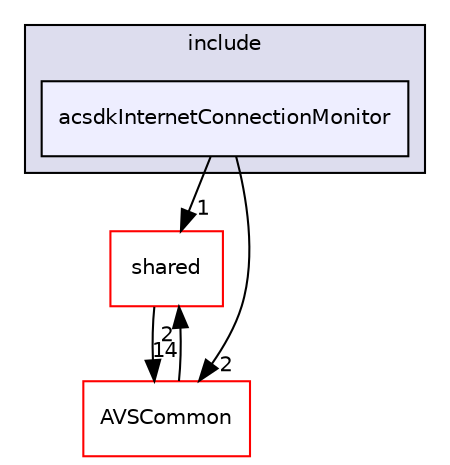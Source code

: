 digraph "/workplace/avs-device-sdk/applications/acsdkDefaultInternetConnectionMonitor/include/acsdkInternetConnectionMonitor" {
  compound=true
  node [ fontsize="10", fontname="Helvetica"];
  edge [ labelfontsize="10", labelfontname="Helvetica"];
  subgraph clusterdir_cc9786810ad5b32168ee87c45fdb9bb2 {
    graph [ bgcolor="#ddddee", pencolor="black", label="include" fontname="Helvetica", fontsize="10", URL="dir_cc9786810ad5b32168ee87c45fdb9bb2.html"]
  dir_8e37e8e04270c1305211efe80e7f6615 [shape=box, label="acsdkInternetConnectionMonitor", style="filled", fillcolor="#eeeeff", pencolor="black", URL="dir_8e37e8e04270c1305211efe80e7f6615.html"];
  }
  dir_9982052f7ce695d12571567315b2fafa [shape=box label="shared" fillcolor="white" style="filled" color="red" URL="dir_9982052f7ce695d12571567315b2fafa.html"];
  dir_13e65effb2bde530b17b3d5eefcd0266 [shape=box label="AVSCommon" fillcolor="white" style="filled" color="red" URL="dir_13e65effb2bde530b17b3d5eefcd0266.html"];
  dir_9982052f7ce695d12571567315b2fafa->dir_13e65effb2bde530b17b3d5eefcd0266 [headlabel="14", labeldistance=1.5 headhref="dir_000598_000017.html"];
  dir_13e65effb2bde530b17b3d5eefcd0266->dir_9982052f7ce695d12571567315b2fafa [headlabel="2", labeldistance=1.5 headhref="dir_000017_000598.html"];
  dir_8e37e8e04270c1305211efe80e7f6615->dir_9982052f7ce695d12571567315b2fafa [headlabel="1", labeldistance=1.5 headhref="dir_000068_000598.html"];
  dir_8e37e8e04270c1305211efe80e7f6615->dir_13e65effb2bde530b17b3d5eefcd0266 [headlabel="2", labeldistance=1.5 headhref="dir_000068_000017.html"];
}
